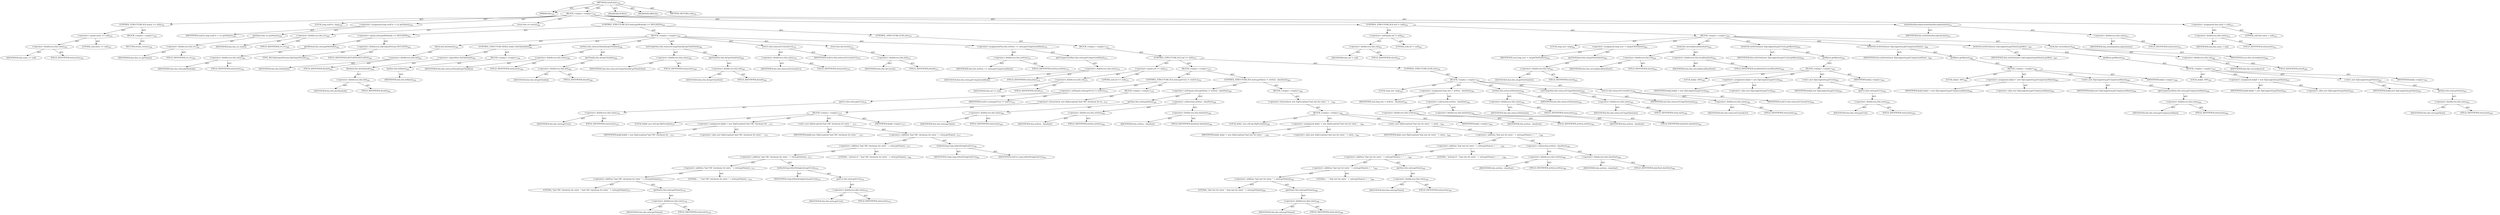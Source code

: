 digraph "closeEntry" {  
"111669149702" [label = <(METHOD,closeEntry)<SUB>354</SUB>> ]
"115964116994" [label = <(PARAM,this)<SUB>354</SUB>> ]
"25769803788" [label = <(BLOCK,&lt;empty&gt;,&lt;empty&gt;)<SUB>354</SUB>> ]
"47244640262" [label = <(CONTROL_STRUCTURE,IF,if (entry == null))<SUB>355</SUB>> ]
"30064771235" [label = <(&lt;operator&gt;.equals,entry == null)<SUB>355</SUB>> ]
"30064771236" [label = <(&lt;operator&gt;.fieldAccess,this.entry)<SUB>355</SUB>> ]
"68719476891" [label = <(IDENTIFIER,this,entry == null)> ]
"55834574920" [label = <(FIELD_IDENTIFIER,entry,entry)<SUB>355</SUB>> ]
"90194313245" [label = <(LITERAL,null,entry == null)<SUB>355</SUB>> ]
"25769803789" [label = <(BLOCK,&lt;empty&gt;,&lt;empty&gt;)<SUB>355</SUB>> ]
"146028888066" [label = <(RETURN,return;,return;)<SUB>356</SUB>> ]
"94489280513" [label = <(LOCAL,long realCrc: long)<SUB>359</SUB>> ]
"30064771237" [label = <(&lt;operator&gt;.assignment,long realCrc = crc.getValue())<SUB>359</SUB>> ]
"68719476892" [label = <(IDENTIFIER,realCrc,long realCrc = crc.getValue())<SUB>359</SUB>> ]
"30064771238" [label = <(getValue,this.crc.getValue())<SUB>359</SUB>> ]
"30064771239" [label = <(&lt;operator&gt;.fieldAccess,this.crc)<SUB>359</SUB>> ]
"68719476893" [label = <(IDENTIFIER,this,this.crc.getValue())> ]
"55834574921" [label = <(FIELD_IDENTIFIER,crc,crc)<SUB>359</SUB>> ]
"30064771240" [label = <(reset,this.crc.reset())<SUB>360</SUB>> ]
"30064771241" [label = <(&lt;operator&gt;.fieldAccess,this.crc)<SUB>360</SUB>> ]
"68719476894" [label = <(IDENTIFIER,this,this.crc.reset())> ]
"55834574922" [label = <(FIELD_IDENTIFIER,crc,crc)<SUB>360</SUB>> ]
"47244640263" [label = <(CONTROL_STRUCTURE,IF,if (entry.getMethod() == DEFLATED))<SUB>362</SUB>> ]
"30064771242" [label = <(&lt;operator&gt;.equals,entry.getMethod() == DEFLATED)<SUB>362</SUB>> ]
"30064771243" [label = <(getMethod,this.entry.getMethod())<SUB>362</SUB>> ]
"30064771244" [label = <(&lt;operator&gt;.fieldAccess,this.entry)<SUB>362</SUB>> ]
"68719476895" [label = <(IDENTIFIER,this,this.entry.getMethod())> ]
"55834574923" [label = <(FIELD_IDENTIFIER,entry,entry)<SUB>362</SUB>> ]
"30064771245" [label = <(&lt;operator&gt;.fieldAccess,ZipOutputStream.DEFLATED)<SUB>362</SUB>> ]
"180388626435" [label = <(TYPE_REF,ZipOutputStream,ZipOutputStream)<SUB>362</SUB>> ]
"55834574924" [label = <(FIELD_IDENTIFIER,DEFLATED,DEFLATED)<SUB>362</SUB>> ]
"25769803790" [label = <(BLOCK,&lt;empty&gt;,&lt;empty&gt;)<SUB>362</SUB>> ]
"30064771246" [label = <(finish,this.def.finish())<SUB>363</SUB>> ]
"30064771247" [label = <(&lt;operator&gt;.fieldAccess,this.def)<SUB>363</SUB>> ]
"68719476896" [label = <(IDENTIFIER,this,this.def.finish())> ]
"55834574925" [label = <(FIELD_IDENTIFIER,def,def)<SUB>363</SUB>> ]
"47244640264" [label = <(CONTROL_STRUCTURE,WHILE,while (!def.finished()))<SUB>364</SUB>> ]
"30064771248" [label = <(&lt;operator&gt;.logicalNot,!def.finished())<SUB>364</SUB>> ]
"30064771249" [label = <(finished,this.def.finished())<SUB>364</SUB>> ]
"30064771250" [label = <(&lt;operator&gt;.fieldAccess,this.def)<SUB>364</SUB>> ]
"68719476897" [label = <(IDENTIFIER,this,this.def.finished())> ]
"55834574926" [label = <(FIELD_IDENTIFIER,def,def)<SUB>364</SUB>> ]
"25769803791" [label = <(BLOCK,&lt;empty&gt;,&lt;empty&gt;)<SUB>364</SUB>> ]
"30064771251" [label = <(deflate,this.deflate())<SUB>365</SUB>> ]
"68719476740" [label = <(IDENTIFIER,this,this.deflate())<SUB>365</SUB>> ]
"30064771252" [label = <(setSize,this.entry.setSize(def.getTotalIn()))<SUB>368</SUB>> ]
"30064771253" [label = <(&lt;operator&gt;.fieldAccess,this.entry)<SUB>368</SUB>> ]
"68719476898" [label = <(IDENTIFIER,this,this.entry.setSize(def.getTotalIn()))> ]
"55834574927" [label = <(FIELD_IDENTIFIER,entry,entry)<SUB>368</SUB>> ]
"30064771254" [label = <(getTotalIn,this.def.getTotalIn())<SUB>368</SUB>> ]
"30064771255" [label = <(&lt;operator&gt;.fieldAccess,this.def)<SUB>368</SUB>> ]
"68719476899" [label = <(IDENTIFIER,this,this.def.getTotalIn())> ]
"55834574928" [label = <(FIELD_IDENTIFIER,def,def)<SUB>368</SUB>> ]
"30064771256" [label = <(setComprSize,this.entry.setComprSize(def.getTotalOut()))<SUB>369</SUB>> ]
"30064771257" [label = <(&lt;operator&gt;.fieldAccess,this.entry)<SUB>369</SUB>> ]
"68719476900" [label = <(IDENTIFIER,this,this.entry.setComprSize(def.getTotalOut()))> ]
"55834574929" [label = <(FIELD_IDENTIFIER,entry,entry)<SUB>369</SUB>> ]
"30064771258" [label = <(getTotalOut,this.def.getTotalOut())<SUB>369</SUB>> ]
"30064771259" [label = <(&lt;operator&gt;.fieldAccess,this.def)<SUB>369</SUB>> ]
"68719476901" [label = <(IDENTIFIER,this,this.def.getTotalOut())> ]
"55834574930" [label = <(FIELD_IDENTIFIER,def,def)<SUB>369</SUB>> ]
"30064771260" [label = <(setCrc,this.entry.setCrc(realCrc))<SUB>370</SUB>> ]
"30064771261" [label = <(&lt;operator&gt;.fieldAccess,this.entry)<SUB>370</SUB>> ]
"68719476902" [label = <(IDENTIFIER,this,this.entry.setCrc(realCrc))> ]
"55834574931" [label = <(FIELD_IDENTIFIER,entry,entry)<SUB>370</SUB>> ]
"68719476903" [label = <(IDENTIFIER,realCrc,this.entry.setCrc(realCrc))<SUB>370</SUB>> ]
"30064771262" [label = <(reset,this.def.reset())<SUB>372</SUB>> ]
"30064771263" [label = <(&lt;operator&gt;.fieldAccess,this.def)<SUB>372</SUB>> ]
"68719476904" [label = <(IDENTIFIER,this,this.def.reset())> ]
"55834574932" [label = <(FIELD_IDENTIFIER,def,def)<SUB>372</SUB>> ]
"30064771264" [label = <(&lt;operator&gt;.assignmentPlus,this.written += entry.getCompressedSize())<SUB>374</SUB>> ]
"30064771265" [label = <(&lt;operator&gt;.fieldAccess,this.written)<SUB>374</SUB>> ]
"68719476905" [label = <(IDENTIFIER,this,this.written += entry.getCompressedSize())> ]
"55834574933" [label = <(FIELD_IDENTIFIER,written,written)<SUB>374</SUB>> ]
"30064771266" [label = <(getCompressedSize,this.entry.getCompressedSize())<SUB>374</SUB>> ]
"30064771267" [label = <(&lt;operator&gt;.fieldAccess,this.entry)<SUB>374</SUB>> ]
"68719476906" [label = <(IDENTIFIER,this,this.entry.getCompressedSize())> ]
"55834574934" [label = <(FIELD_IDENTIFIER,entry,entry)<SUB>374</SUB>> ]
"47244640265" [label = <(CONTROL_STRUCTURE,ELSE,else)<SUB>375</SUB>> ]
"25769803792" [label = <(BLOCK,&lt;empty&gt;,&lt;empty&gt;)<SUB>375</SUB>> ]
"47244640266" [label = <(CONTROL_STRUCTURE,IF,if (raf == null))<SUB>375</SUB>> ]
"30064771268" [label = <(&lt;operator&gt;.equals,raf == null)<SUB>375</SUB>> ]
"30064771269" [label = <(&lt;operator&gt;.fieldAccess,this.raf)<SUB>375</SUB>> ]
"68719476907" [label = <(IDENTIFIER,this,raf == null)> ]
"55834574935" [label = <(FIELD_IDENTIFIER,raf,raf)<SUB>375</SUB>> ]
"90194313246" [label = <(LITERAL,null,raf == null)<SUB>375</SUB>> ]
"25769803793" [label = <(BLOCK,&lt;empty&gt;,&lt;empty&gt;)<SUB>375</SUB>> ]
"47244640267" [label = <(CONTROL_STRUCTURE,IF,if (entry.getCrc() != realCrc))<SUB>376</SUB>> ]
"30064771270" [label = <(&lt;operator&gt;.notEquals,entry.getCrc() != realCrc)<SUB>376</SUB>> ]
"30064771271" [label = <(getCrc,this.entry.getCrc())<SUB>376</SUB>> ]
"30064771272" [label = <(&lt;operator&gt;.fieldAccess,this.entry)<SUB>376</SUB>> ]
"68719476908" [label = <(IDENTIFIER,this,this.entry.getCrc())> ]
"55834574936" [label = <(FIELD_IDENTIFIER,entry,entry)<SUB>376</SUB>> ]
"68719476909" [label = <(IDENTIFIER,realCrc,entry.getCrc() != realCrc)<SUB>376</SUB>> ]
"25769803794" [label = <(BLOCK,&lt;empty&gt;,&lt;empty&gt;)<SUB>376</SUB>> ]
"30064771273" [label = <(&lt;operator&gt;.throw,throw new ZipException(&quot;bad CRC checksum for en...)<SUB>377</SUB>> ]
"25769803795" [label = <(BLOCK,&lt;empty&gt;,&lt;empty&gt;)<SUB>377</SUB>> ]
"94489280514" [label = <(LOCAL,$obj0: java.util.zip.ZipException)<SUB>377</SUB>> ]
"30064771274" [label = <(&lt;operator&gt;.assignment,$obj0 = new ZipException(&quot;bad CRC checksum for ...)<SUB>377</SUB>> ]
"68719476910" [label = <(IDENTIFIER,$obj0,$obj0 = new ZipException(&quot;bad CRC checksum for ...)<SUB>377</SUB>> ]
"30064771275" [label = <(&lt;operator&gt;.alloc,new ZipException(&quot;bad CRC checksum for entry &quot; ...)<SUB>377</SUB>> ]
"30064771276" [label = <(&lt;init&gt;,new ZipException(&quot;bad CRC checksum for entry &quot; ...)<SUB>377</SUB>> ]
"68719476911" [label = <(IDENTIFIER,$obj0,new ZipException(&quot;bad CRC checksum for entry &quot; ...)<SUB>377</SUB>> ]
"30064771277" [label = <(&lt;operator&gt;.addition,&quot;bad CRC checksum for entry &quot; + entry.getName()...)<SUB>377</SUB>> ]
"30064771278" [label = <(&lt;operator&gt;.addition,&quot;bad CRC checksum for entry &quot; + entry.getName()...)<SUB>377</SUB>> ]
"30064771279" [label = <(&lt;operator&gt;.addition,&quot;bad CRC checksum for entry &quot; + entry.getName()...)<SUB>377</SUB>> ]
"30064771280" [label = <(&lt;operator&gt;.addition,&quot;bad CRC checksum for entry &quot; + entry.getName()...)<SUB>377</SUB>> ]
"30064771281" [label = <(&lt;operator&gt;.addition,&quot;bad CRC checksum for entry &quot; + entry.getName())<SUB>377</SUB>> ]
"90194313247" [label = <(LITERAL,&quot;bad CRC checksum for entry &quot;,&quot;bad CRC checksum for entry &quot; + entry.getName())<SUB>377</SUB>> ]
"30064771282" [label = <(getName,this.entry.getName())<SUB>378</SUB>> ]
"30064771283" [label = <(&lt;operator&gt;.fieldAccess,this.entry)<SUB>378</SUB>> ]
"68719476912" [label = <(IDENTIFIER,this,this.entry.getName())> ]
"55834574937" [label = <(FIELD_IDENTIFIER,entry,entry)<SUB>378</SUB>> ]
"90194313248" [label = <(LITERAL,&quot;: &quot;,&quot;bad CRC checksum for entry &quot; + entry.getName()...)<SUB>378</SUB>> ]
"30064771284" [label = <(toHexString,toHexString(entry.getCrc()))<SUB>379</SUB>> ]
"68719476913" [label = <(IDENTIFIER,Long,toHexString(entry.getCrc()))<SUB>379</SUB>> ]
"30064771285" [label = <(getCrc,this.entry.getCrc())<SUB>379</SUB>> ]
"30064771286" [label = <(&lt;operator&gt;.fieldAccess,this.entry)<SUB>379</SUB>> ]
"68719476914" [label = <(IDENTIFIER,this,this.entry.getCrc())> ]
"55834574938" [label = <(FIELD_IDENTIFIER,entry,entry)<SUB>379</SUB>> ]
"90194313249" [label = <(LITERAL,&quot; instead of &quot;,&quot;bad CRC checksum for entry &quot; + entry.getName()...)<SUB>380</SUB>> ]
"30064771287" [label = <(toHexString,Long.toHexString(realCrc))<SUB>381</SUB>> ]
"68719476915" [label = <(IDENTIFIER,Long,Long.toHexString(realCrc))<SUB>381</SUB>> ]
"68719476916" [label = <(IDENTIFIER,realCrc,Long.toHexString(realCrc))<SUB>381</SUB>> ]
"68719476917" [label = <(IDENTIFIER,$obj0,&lt;empty&gt;)<SUB>377</SUB>> ]
"47244640268" [label = <(CONTROL_STRUCTURE,IF,if (entry.getSize() != written - dataStart))<SUB>384</SUB>> ]
"30064771288" [label = <(&lt;operator&gt;.notEquals,entry.getSize() != written - dataStart)<SUB>384</SUB>> ]
"30064771289" [label = <(getSize,this.entry.getSize())<SUB>384</SUB>> ]
"30064771290" [label = <(&lt;operator&gt;.fieldAccess,this.entry)<SUB>384</SUB>> ]
"68719476918" [label = <(IDENTIFIER,this,this.entry.getSize())> ]
"55834574939" [label = <(FIELD_IDENTIFIER,entry,entry)<SUB>384</SUB>> ]
"30064771291" [label = <(&lt;operator&gt;.subtraction,written - dataStart)<SUB>384</SUB>> ]
"30064771292" [label = <(&lt;operator&gt;.fieldAccess,this.written)<SUB>384</SUB>> ]
"68719476919" [label = <(IDENTIFIER,this,written - dataStart)> ]
"55834574940" [label = <(FIELD_IDENTIFIER,written,written)<SUB>384</SUB>> ]
"30064771293" [label = <(&lt;operator&gt;.fieldAccess,this.dataStart)<SUB>384</SUB>> ]
"68719476920" [label = <(IDENTIFIER,this,written - dataStart)> ]
"55834574941" [label = <(FIELD_IDENTIFIER,dataStart,dataStart)<SUB>384</SUB>> ]
"25769803796" [label = <(BLOCK,&lt;empty&gt;,&lt;empty&gt;)<SUB>384</SUB>> ]
"30064771294" [label = <(&lt;operator&gt;.throw,throw new ZipException(&quot;bad size for entry &quot; + ...)<SUB>385</SUB>> ]
"25769803797" [label = <(BLOCK,&lt;empty&gt;,&lt;empty&gt;)<SUB>385</SUB>> ]
"94489280515" [label = <(LOCAL,$obj1: java.util.zip.ZipException)<SUB>385</SUB>> ]
"30064771295" [label = <(&lt;operator&gt;.assignment,$obj1 = new ZipException(&quot;bad size for entry &quot; ...)<SUB>385</SUB>> ]
"68719476921" [label = <(IDENTIFIER,$obj1,$obj1 = new ZipException(&quot;bad size for entry &quot; ...)<SUB>385</SUB>> ]
"30064771296" [label = <(&lt;operator&gt;.alloc,new ZipException(&quot;bad size for entry &quot; + entry....)<SUB>385</SUB>> ]
"30064771297" [label = <(&lt;init&gt;,new ZipException(&quot;bad size for entry &quot; + entry....)<SUB>385</SUB>> ]
"68719476922" [label = <(IDENTIFIER,$obj1,new ZipException(&quot;bad size for entry &quot; + entry....)<SUB>385</SUB>> ]
"30064771298" [label = <(&lt;operator&gt;.addition,&quot;bad size for entry &quot; + entry.getName() + &quot;: &quot; ...)<SUB>385</SUB>> ]
"30064771299" [label = <(&lt;operator&gt;.addition,&quot;bad size for entry &quot; + entry.getName() + &quot;: &quot; ...)<SUB>385</SUB>> ]
"30064771300" [label = <(&lt;operator&gt;.addition,&quot;bad size for entry &quot; + entry.getName() + &quot;: &quot; ...)<SUB>385</SUB>> ]
"30064771301" [label = <(&lt;operator&gt;.addition,&quot;bad size for entry &quot; + entry.getName() + &quot;: &quot;)<SUB>385</SUB>> ]
"30064771302" [label = <(&lt;operator&gt;.addition,&quot;bad size for entry &quot; + entry.getName())<SUB>385</SUB>> ]
"90194313250" [label = <(LITERAL,&quot;bad size for entry &quot;,&quot;bad size for entry &quot; + entry.getName())<SUB>385</SUB>> ]
"30064771303" [label = <(getName,this.entry.getName())<SUB>386</SUB>> ]
"30064771304" [label = <(&lt;operator&gt;.fieldAccess,this.entry)<SUB>386</SUB>> ]
"68719476923" [label = <(IDENTIFIER,this,this.entry.getName())> ]
"55834574942" [label = <(FIELD_IDENTIFIER,entry,entry)<SUB>386</SUB>> ]
"90194313251" [label = <(LITERAL,&quot;: &quot;,&quot;bad size for entry &quot; + entry.getName() + &quot;: &quot;)<SUB>386</SUB>> ]
"30064771305" [label = <(getSize,this.entry.getSize())<SUB>387</SUB>> ]
"30064771306" [label = <(&lt;operator&gt;.fieldAccess,this.entry)<SUB>387</SUB>> ]
"68719476924" [label = <(IDENTIFIER,this,this.entry.getSize())> ]
"55834574943" [label = <(FIELD_IDENTIFIER,entry,entry)<SUB>387</SUB>> ]
"90194313252" [label = <(LITERAL,&quot; instead of &quot;,&quot;bad size for entry &quot; + entry.getName() + &quot;: &quot; ...)<SUB>388</SUB>> ]
"30064771307" [label = <(&lt;operator&gt;.subtraction,written - dataStart)<SUB>389</SUB>> ]
"30064771308" [label = <(&lt;operator&gt;.fieldAccess,this.written)<SUB>389</SUB>> ]
"68719476925" [label = <(IDENTIFIER,this,written - dataStart)> ]
"55834574944" [label = <(FIELD_IDENTIFIER,written,written)<SUB>389</SUB>> ]
"30064771309" [label = <(&lt;operator&gt;.fieldAccess,this.dataStart)<SUB>389</SUB>> ]
"68719476926" [label = <(IDENTIFIER,this,written - dataStart)> ]
"55834574945" [label = <(FIELD_IDENTIFIER,dataStart,dataStart)<SUB>389</SUB>> ]
"68719476927" [label = <(IDENTIFIER,$obj1,&lt;empty&gt;)<SUB>385</SUB>> ]
"47244640269" [label = <(CONTROL_STRUCTURE,ELSE,else)<SUB>391</SUB>> ]
"25769803798" [label = <(BLOCK,&lt;empty&gt;,&lt;empty&gt;)<SUB>391</SUB>> ]
"94489280516" [label = <(LOCAL,long size: long)<SUB>392</SUB>> ]
"30064771310" [label = <(&lt;operator&gt;.assignment,long size = written - dataStart)<SUB>392</SUB>> ]
"68719476928" [label = <(IDENTIFIER,size,long size = written - dataStart)<SUB>392</SUB>> ]
"30064771311" [label = <(&lt;operator&gt;.subtraction,written - dataStart)<SUB>392</SUB>> ]
"30064771312" [label = <(&lt;operator&gt;.fieldAccess,this.written)<SUB>392</SUB>> ]
"68719476929" [label = <(IDENTIFIER,this,written - dataStart)> ]
"55834574946" [label = <(FIELD_IDENTIFIER,written,written)<SUB>392</SUB>> ]
"30064771313" [label = <(&lt;operator&gt;.fieldAccess,this.dataStart)<SUB>392</SUB>> ]
"68719476930" [label = <(IDENTIFIER,this,written - dataStart)> ]
"55834574947" [label = <(FIELD_IDENTIFIER,dataStart,dataStart)<SUB>392</SUB>> ]
"30064771314" [label = <(setSize,this.entry.setSize(size))<SUB>394</SUB>> ]
"30064771315" [label = <(&lt;operator&gt;.fieldAccess,this.entry)<SUB>394</SUB>> ]
"68719476931" [label = <(IDENTIFIER,this,this.entry.setSize(size))> ]
"55834574948" [label = <(FIELD_IDENTIFIER,entry,entry)<SUB>394</SUB>> ]
"68719476932" [label = <(IDENTIFIER,size,this.entry.setSize(size))<SUB>394</SUB>> ]
"30064771316" [label = <(setComprSize,this.entry.setComprSize(size))<SUB>395</SUB>> ]
"30064771317" [label = <(&lt;operator&gt;.fieldAccess,this.entry)<SUB>395</SUB>> ]
"68719476933" [label = <(IDENTIFIER,this,this.entry.setComprSize(size))> ]
"55834574949" [label = <(FIELD_IDENTIFIER,entry,entry)<SUB>395</SUB>> ]
"68719476934" [label = <(IDENTIFIER,size,this.entry.setComprSize(size))<SUB>395</SUB>> ]
"30064771318" [label = <(setCrc,this.entry.setCrc(realCrc))<SUB>396</SUB>> ]
"30064771319" [label = <(&lt;operator&gt;.fieldAccess,this.entry)<SUB>396</SUB>> ]
"68719476935" [label = <(IDENTIFIER,this,this.entry.setCrc(realCrc))> ]
"55834574950" [label = <(FIELD_IDENTIFIER,entry,entry)<SUB>396</SUB>> ]
"68719476936" [label = <(IDENTIFIER,realCrc,this.entry.setCrc(realCrc))<SUB>396</SUB>> ]
"47244640270" [label = <(CONTROL_STRUCTURE,IF,if (raf != null))<SUB>401</SUB>> ]
"30064771320" [label = <(&lt;operator&gt;.notEquals,raf != null)<SUB>401</SUB>> ]
"30064771321" [label = <(&lt;operator&gt;.fieldAccess,this.raf)<SUB>401</SUB>> ]
"68719476937" [label = <(IDENTIFIER,this,raf != null)> ]
"55834574951" [label = <(FIELD_IDENTIFIER,raf,raf)<SUB>401</SUB>> ]
"90194313253" [label = <(LITERAL,null,raf != null)<SUB>401</SUB>> ]
"25769803799" [label = <(BLOCK,&lt;empty&gt;,&lt;empty&gt;)<SUB>401</SUB>> ]
"94489280517" [label = <(LOCAL,long save: long)<SUB>402</SUB>> ]
"30064771322" [label = <(&lt;operator&gt;.assignment,long save = raf.getFilePointer())<SUB>402</SUB>> ]
"68719476938" [label = <(IDENTIFIER,save,long save = raf.getFilePointer())<SUB>402</SUB>> ]
"30064771323" [label = <(getFilePointer,this.raf.getFilePointer())<SUB>402</SUB>> ]
"30064771324" [label = <(&lt;operator&gt;.fieldAccess,this.raf)<SUB>402</SUB>> ]
"68719476939" [label = <(IDENTIFIER,this,this.raf.getFilePointer())> ]
"55834574952" [label = <(FIELD_IDENTIFIER,raf,raf)<SUB>402</SUB>> ]
"30064771325" [label = <(seek,this.raf.seek(localDataStart))<SUB>404</SUB>> ]
"30064771326" [label = <(&lt;operator&gt;.fieldAccess,this.raf)<SUB>404</SUB>> ]
"68719476940" [label = <(IDENTIFIER,this,this.raf.seek(localDataStart))> ]
"55834574953" [label = <(FIELD_IDENTIFIER,raf,raf)<SUB>404</SUB>> ]
"30064771327" [label = <(&lt;operator&gt;.fieldAccess,this.localDataStart)<SUB>404</SUB>> ]
"68719476941" [label = <(IDENTIFIER,this,this.raf.seek(localDataStart))> ]
"55834574954" [label = <(FIELD_IDENTIFIER,localDataStart,localDataStart)<SUB>404</SUB>> ]
"30064771328" [label = <(writeOut,writeOut((new ZipLong(entry.getCrc())).getBytes()))<SUB>405</SUB>> ]
"68719476741" [label = <(IDENTIFIER,this,writeOut((new ZipLong(entry.getCrc())).getBytes()))<SUB>405</SUB>> ]
"30064771329" [label = <(getBytes,getBytes())<SUB>405</SUB>> ]
"25769803800" [label = <(BLOCK,&lt;empty&gt;,&lt;empty&gt;)<SUB>405</SUB>> ]
"94489280518" [label = <(LOCAL,$obj2: ANY)<SUB>405</SUB>> ]
"30064771330" [label = <(&lt;operator&gt;.assignment,$obj2 = new ZipLong(entry.getCrc()))<SUB>405</SUB>> ]
"68719476942" [label = <(IDENTIFIER,$obj2,$obj2 = new ZipLong(entry.getCrc()))<SUB>405</SUB>> ]
"30064771331" [label = <(&lt;operator&gt;.alloc,new ZipLong(entry.getCrc()))<SUB>405</SUB>> ]
"30064771332" [label = <(&lt;init&gt;,new ZipLong(entry.getCrc()))<SUB>405</SUB>> ]
"68719476943" [label = <(IDENTIFIER,$obj2,new ZipLong(entry.getCrc()))<SUB>405</SUB>> ]
"30064771333" [label = <(getCrc,this.entry.getCrc())<SUB>405</SUB>> ]
"30064771334" [label = <(&lt;operator&gt;.fieldAccess,this.entry)<SUB>405</SUB>> ]
"68719476944" [label = <(IDENTIFIER,this,this.entry.getCrc())> ]
"55834574955" [label = <(FIELD_IDENTIFIER,entry,entry)<SUB>405</SUB>> ]
"68719476945" [label = <(IDENTIFIER,$obj2,&lt;empty&gt;)<SUB>405</SUB>> ]
"30064771335" [label = <(writeOut,writeOut((new ZipLong(entry.getCompressedSize()...)<SUB>406</SUB>> ]
"68719476742" [label = <(IDENTIFIER,this,writeOut((new ZipLong(entry.getCompressedSize()...)<SUB>406</SUB>> ]
"30064771336" [label = <(getBytes,getBytes())<SUB>406</SUB>> ]
"25769803801" [label = <(BLOCK,&lt;empty&gt;,&lt;empty&gt;)<SUB>406</SUB>> ]
"94489280519" [label = <(LOCAL,$obj3: ANY)<SUB>406</SUB>> ]
"30064771337" [label = <(&lt;operator&gt;.assignment,$obj3 = new ZipLong(entry.getCompressedSize()))<SUB>406</SUB>> ]
"68719476946" [label = <(IDENTIFIER,$obj3,$obj3 = new ZipLong(entry.getCompressedSize()))<SUB>406</SUB>> ]
"30064771338" [label = <(&lt;operator&gt;.alloc,new ZipLong(entry.getCompressedSize()))<SUB>406</SUB>> ]
"30064771339" [label = <(&lt;init&gt;,new ZipLong(entry.getCompressedSize()))<SUB>406</SUB>> ]
"68719476947" [label = <(IDENTIFIER,$obj3,new ZipLong(entry.getCompressedSize()))<SUB>406</SUB>> ]
"30064771340" [label = <(getCompressedSize,this.entry.getCompressedSize())<SUB>406</SUB>> ]
"30064771341" [label = <(&lt;operator&gt;.fieldAccess,this.entry)<SUB>406</SUB>> ]
"68719476948" [label = <(IDENTIFIER,this,this.entry.getCompressedSize())> ]
"55834574956" [label = <(FIELD_IDENTIFIER,entry,entry)<SUB>406</SUB>> ]
"68719476949" [label = <(IDENTIFIER,$obj3,&lt;empty&gt;)<SUB>406</SUB>> ]
"30064771342" [label = <(writeOut,writeOut((new ZipLong(entry.getSize())).getByte...)<SUB>407</SUB>> ]
"68719476743" [label = <(IDENTIFIER,this,writeOut((new ZipLong(entry.getSize())).getByte...)<SUB>407</SUB>> ]
"30064771343" [label = <(getBytes,getBytes())<SUB>407</SUB>> ]
"25769803802" [label = <(BLOCK,&lt;empty&gt;,&lt;empty&gt;)<SUB>407</SUB>> ]
"94489280520" [label = <(LOCAL,$obj4: ANY)<SUB>407</SUB>> ]
"30064771344" [label = <(&lt;operator&gt;.assignment,$obj4 = new ZipLong(entry.getSize()))<SUB>407</SUB>> ]
"68719476950" [label = <(IDENTIFIER,$obj4,$obj4 = new ZipLong(entry.getSize()))<SUB>407</SUB>> ]
"30064771345" [label = <(&lt;operator&gt;.alloc,new ZipLong(entry.getSize()))<SUB>407</SUB>> ]
"30064771346" [label = <(&lt;init&gt;,new ZipLong(entry.getSize()))<SUB>407</SUB>> ]
"68719476951" [label = <(IDENTIFIER,$obj4,new ZipLong(entry.getSize()))<SUB>407</SUB>> ]
"30064771347" [label = <(getSize,this.entry.getSize())<SUB>407</SUB>> ]
"30064771348" [label = <(&lt;operator&gt;.fieldAccess,this.entry)<SUB>407</SUB>> ]
"68719476952" [label = <(IDENTIFIER,this,this.entry.getSize())> ]
"55834574957" [label = <(FIELD_IDENTIFIER,entry,entry)<SUB>407</SUB>> ]
"68719476953" [label = <(IDENTIFIER,$obj4,&lt;empty&gt;)<SUB>407</SUB>> ]
"30064771349" [label = <(seek,this.raf.seek(save))<SUB>408</SUB>> ]
"30064771350" [label = <(&lt;operator&gt;.fieldAccess,this.raf)<SUB>408</SUB>> ]
"68719476954" [label = <(IDENTIFIER,this,this.raf.seek(save))> ]
"55834574958" [label = <(FIELD_IDENTIFIER,raf,raf)<SUB>408</SUB>> ]
"68719476955" [label = <(IDENTIFIER,save,this.raf.seek(save))<SUB>408</SUB>> ]
"30064771351" [label = <(writeDataDescriptor,writeDataDescriptor(entry))<SUB>411</SUB>> ]
"68719476744" [label = <(IDENTIFIER,this,writeDataDescriptor(entry))<SUB>411</SUB>> ]
"30064771352" [label = <(&lt;operator&gt;.fieldAccess,this.entry)<SUB>411</SUB>> ]
"68719476956" [label = <(IDENTIFIER,this,writeDataDescriptor(entry))> ]
"55834574959" [label = <(FIELD_IDENTIFIER,entry,entry)<SUB>411</SUB>> ]
"30064771353" [label = <(&lt;operator&gt;.assignment,this.entry = null)<SUB>412</SUB>> ]
"30064771354" [label = <(&lt;operator&gt;.fieldAccess,this.entry)<SUB>412</SUB>> ]
"68719476957" [label = <(IDENTIFIER,this,this.entry = null)> ]
"55834574960" [label = <(FIELD_IDENTIFIER,entry,entry)<SUB>412</SUB>> ]
"90194313254" [label = <(LITERAL,null,this.entry = null)<SUB>412</SUB>> ]
"133143986213" [label = <(MODIFIER,PUBLIC)> ]
"133143986214" [label = <(MODIFIER,VIRTUAL)> ]
"128849018886" [label = <(METHOD_RETURN,void)<SUB>354</SUB>> ]
  "111669149702" -> "115964116994"  [ label = "AST: "] 
  "111669149702" -> "25769803788"  [ label = "AST: "] 
  "111669149702" -> "133143986213"  [ label = "AST: "] 
  "111669149702" -> "133143986214"  [ label = "AST: "] 
  "111669149702" -> "128849018886"  [ label = "AST: "] 
  "25769803788" -> "47244640262"  [ label = "AST: "] 
  "25769803788" -> "94489280513"  [ label = "AST: "] 
  "25769803788" -> "30064771237"  [ label = "AST: "] 
  "25769803788" -> "30064771240"  [ label = "AST: "] 
  "25769803788" -> "47244640263"  [ label = "AST: "] 
  "25769803788" -> "47244640270"  [ label = "AST: "] 
  "25769803788" -> "30064771351"  [ label = "AST: "] 
  "25769803788" -> "30064771353"  [ label = "AST: "] 
  "47244640262" -> "30064771235"  [ label = "AST: "] 
  "47244640262" -> "25769803789"  [ label = "AST: "] 
  "30064771235" -> "30064771236"  [ label = "AST: "] 
  "30064771235" -> "90194313245"  [ label = "AST: "] 
  "30064771236" -> "68719476891"  [ label = "AST: "] 
  "30064771236" -> "55834574920"  [ label = "AST: "] 
  "25769803789" -> "146028888066"  [ label = "AST: "] 
  "30064771237" -> "68719476892"  [ label = "AST: "] 
  "30064771237" -> "30064771238"  [ label = "AST: "] 
  "30064771238" -> "30064771239"  [ label = "AST: "] 
  "30064771239" -> "68719476893"  [ label = "AST: "] 
  "30064771239" -> "55834574921"  [ label = "AST: "] 
  "30064771240" -> "30064771241"  [ label = "AST: "] 
  "30064771241" -> "68719476894"  [ label = "AST: "] 
  "30064771241" -> "55834574922"  [ label = "AST: "] 
  "47244640263" -> "30064771242"  [ label = "AST: "] 
  "47244640263" -> "25769803790"  [ label = "AST: "] 
  "47244640263" -> "47244640265"  [ label = "AST: "] 
  "30064771242" -> "30064771243"  [ label = "AST: "] 
  "30064771242" -> "30064771245"  [ label = "AST: "] 
  "30064771243" -> "30064771244"  [ label = "AST: "] 
  "30064771244" -> "68719476895"  [ label = "AST: "] 
  "30064771244" -> "55834574923"  [ label = "AST: "] 
  "30064771245" -> "180388626435"  [ label = "AST: "] 
  "30064771245" -> "55834574924"  [ label = "AST: "] 
  "25769803790" -> "30064771246"  [ label = "AST: "] 
  "25769803790" -> "47244640264"  [ label = "AST: "] 
  "25769803790" -> "30064771252"  [ label = "AST: "] 
  "25769803790" -> "30064771256"  [ label = "AST: "] 
  "25769803790" -> "30064771260"  [ label = "AST: "] 
  "25769803790" -> "30064771262"  [ label = "AST: "] 
  "25769803790" -> "30064771264"  [ label = "AST: "] 
  "30064771246" -> "30064771247"  [ label = "AST: "] 
  "30064771247" -> "68719476896"  [ label = "AST: "] 
  "30064771247" -> "55834574925"  [ label = "AST: "] 
  "47244640264" -> "30064771248"  [ label = "AST: "] 
  "47244640264" -> "25769803791"  [ label = "AST: "] 
  "30064771248" -> "30064771249"  [ label = "AST: "] 
  "30064771249" -> "30064771250"  [ label = "AST: "] 
  "30064771250" -> "68719476897"  [ label = "AST: "] 
  "30064771250" -> "55834574926"  [ label = "AST: "] 
  "25769803791" -> "30064771251"  [ label = "AST: "] 
  "30064771251" -> "68719476740"  [ label = "AST: "] 
  "30064771252" -> "30064771253"  [ label = "AST: "] 
  "30064771252" -> "30064771254"  [ label = "AST: "] 
  "30064771253" -> "68719476898"  [ label = "AST: "] 
  "30064771253" -> "55834574927"  [ label = "AST: "] 
  "30064771254" -> "30064771255"  [ label = "AST: "] 
  "30064771255" -> "68719476899"  [ label = "AST: "] 
  "30064771255" -> "55834574928"  [ label = "AST: "] 
  "30064771256" -> "30064771257"  [ label = "AST: "] 
  "30064771256" -> "30064771258"  [ label = "AST: "] 
  "30064771257" -> "68719476900"  [ label = "AST: "] 
  "30064771257" -> "55834574929"  [ label = "AST: "] 
  "30064771258" -> "30064771259"  [ label = "AST: "] 
  "30064771259" -> "68719476901"  [ label = "AST: "] 
  "30064771259" -> "55834574930"  [ label = "AST: "] 
  "30064771260" -> "30064771261"  [ label = "AST: "] 
  "30064771260" -> "68719476903"  [ label = "AST: "] 
  "30064771261" -> "68719476902"  [ label = "AST: "] 
  "30064771261" -> "55834574931"  [ label = "AST: "] 
  "30064771262" -> "30064771263"  [ label = "AST: "] 
  "30064771263" -> "68719476904"  [ label = "AST: "] 
  "30064771263" -> "55834574932"  [ label = "AST: "] 
  "30064771264" -> "30064771265"  [ label = "AST: "] 
  "30064771264" -> "30064771266"  [ label = "AST: "] 
  "30064771265" -> "68719476905"  [ label = "AST: "] 
  "30064771265" -> "55834574933"  [ label = "AST: "] 
  "30064771266" -> "30064771267"  [ label = "AST: "] 
  "30064771267" -> "68719476906"  [ label = "AST: "] 
  "30064771267" -> "55834574934"  [ label = "AST: "] 
  "47244640265" -> "25769803792"  [ label = "AST: "] 
  "25769803792" -> "47244640266"  [ label = "AST: "] 
  "47244640266" -> "30064771268"  [ label = "AST: "] 
  "47244640266" -> "25769803793"  [ label = "AST: "] 
  "47244640266" -> "47244640269"  [ label = "AST: "] 
  "30064771268" -> "30064771269"  [ label = "AST: "] 
  "30064771268" -> "90194313246"  [ label = "AST: "] 
  "30064771269" -> "68719476907"  [ label = "AST: "] 
  "30064771269" -> "55834574935"  [ label = "AST: "] 
  "25769803793" -> "47244640267"  [ label = "AST: "] 
  "25769803793" -> "47244640268"  [ label = "AST: "] 
  "47244640267" -> "30064771270"  [ label = "AST: "] 
  "47244640267" -> "25769803794"  [ label = "AST: "] 
  "30064771270" -> "30064771271"  [ label = "AST: "] 
  "30064771270" -> "68719476909"  [ label = "AST: "] 
  "30064771271" -> "30064771272"  [ label = "AST: "] 
  "30064771272" -> "68719476908"  [ label = "AST: "] 
  "30064771272" -> "55834574936"  [ label = "AST: "] 
  "25769803794" -> "30064771273"  [ label = "AST: "] 
  "30064771273" -> "25769803795"  [ label = "AST: "] 
  "25769803795" -> "94489280514"  [ label = "AST: "] 
  "25769803795" -> "30064771274"  [ label = "AST: "] 
  "25769803795" -> "30064771276"  [ label = "AST: "] 
  "25769803795" -> "68719476917"  [ label = "AST: "] 
  "30064771274" -> "68719476910"  [ label = "AST: "] 
  "30064771274" -> "30064771275"  [ label = "AST: "] 
  "30064771276" -> "68719476911"  [ label = "AST: "] 
  "30064771276" -> "30064771277"  [ label = "AST: "] 
  "30064771277" -> "30064771278"  [ label = "AST: "] 
  "30064771277" -> "30064771287"  [ label = "AST: "] 
  "30064771278" -> "30064771279"  [ label = "AST: "] 
  "30064771278" -> "90194313249"  [ label = "AST: "] 
  "30064771279" -> "30064771280"  [ label = "AST: "] 
  "30064771279" -> "30064771284"  [ label = "AST: "] 
  "30064771280" -> "30064771281"  [ label = "AST: "] 
  "30064771280" -> "90194313248"  [ label = "AST: "] 
  "30064771281" -> "90194313247"  [ label = "AST: "] 
  "30064771281" -> "30064771282"  [ label = "AST: "] 
  "30064771282" -> "30064771283"  [ label = "AST: "] 
  "30064771283" -> "68719476912"  [ label = "AST: "] 
  "30064771283" -> "55834574937"  [ label = "AST: "] 
  "30064771284" -> "68719476913"  [ label = "AST: "] 
  "30064771284" -> "30064771285"  [ label = "AST: "] 
  "30064771285" -> "30064771286"  [ label = "AST: "] 
  "30064771286" -> "68719476914"  [ label = "AST: "] 
  "30064771286" -> "55834574938"  [ label = "AST: "] 
  "30064771287" -> "68719476915"  [ label = "AST: "] 
  "30064771287" -> "68719476916"  [ label = "AST: "] 
  "47244640268" -> "30064771288"  [ label = "AST: "] 
  "47244640268" -> "25769803796"  [ label = "AST: "] 
  "30064771288" -> "30064771289"  [ label = "AST: "] 
  "30064771288" -> "30064771291"  [ label = "AST: "] 
  "30064771289" -> "30064771290"  [ label = "AST: "] 
  "30064771290" -> "68719476918"  [ label = "AST: "] 
  "30064771290" -> "55834574939"  [ label = "AST: "] 
  "30064771291" -> "30064771292"  [ label = "AST: "] 
  "30064771291" -> "30064771293"  [ label = "AST: "] 
  "30064771292" -> "68719476919"  [ label = "AST: "] 
  "30064771292" -> "55834574940"  [ label = "AST: "] 
  "30064771293" -> "68719476920"  [ label = "AST: "] 
  "30064771293" -> "55834574941"  [ label = "AST: "] 
  "25769803796" -> "30064771294"  [ label = "AST: "] 
  "30064771294" -> "25769803797"  [ label = "AST: "] 
  "25769803797" -> "94489280515"  [ label = "AST: "] 
  "25769803797" -> "30064771295"  [ label = "AST: "] 
  "25769803797" -> "30064771297"  [ label = "AST: "] 
  "25769803797" -> "68719476927"  [ label = "AST: "] 
  "30064771295" -> "68719476921"  [ label = "AST: "] 
  "30064771295" -> "30064771296"  [ label = "AST: "] 
  "30064771297" -> "68719476922"  [ label = "AST: "] 
  "30064771297" -> "30064771298"  [ label = "AST: "] 
  "30064771298" -> "30064771299"  [ label = "AST: "] 
  "30064771298" -> "30064771307"  [ label = "AST: "] 
  "30064771299" -> "30064771300"  [ label = "AST: "] 
  "30064771299" -> "90194313252"  [ label = "AST: "] 
  "30064771300" -> "30064771301"  [ label = "AST: "] 
  "30064771300" -> "30064771305"  [ label = "AST: "] 
  "30064771301" -> "30064771302"  [ label = "AST: "] 
  "30064771301" -> "90194313251"  [ label = "AST: "] 
  "30064771302" -> "90194313250"  [ label = "AST: "] 
  "30064771302" -> "30064771303"  [ label = "AST: "] 
  "30064771303" -> "30064771304"  [ label = "AST: "] 
  "30064771304" -> "68719476923"  [ label = "AST: "] 
  "30064771304" -> "55834574942"  [ label = "AST: "] 
  "30064771305" -> "30064771306"  [ label = "AST: "] 
  "30064771306" -> "68719476924"  [ label = "AST: "] 
  "30064771306" -> "55834574943"  [ label = "AST: "] 
  "30064771307" -> "30064771308"  [ label = "AST: "] 
  "30064771307" -> "30064771309"  [ label = "AST: "] 
  "30064771308" -> "68719476925"  [ label = "AST: "] 
  "30064771308" -> "55834574944"  [ label = "AST: "] 
  "30064771309" -> "68719476926"  [ label = "AST: "] 
  "30064771309" -> "55834574945"  [ label = "AST: "] 
  "47244640269" -> "25769803798"  [ label = "AST: "] 
  "25769803798" -> "94489280516"  [ label = "AST: "] 
  "25769803798" -> "30064771310"  [ label = "AST: "] 
  "25769803798" -> "30064771314"  [ label = "AST: "] 
  "25769803798" -> "30064771316"  [ label = "AST: "] 
  "25769803798" -> "30064771318"  [ label = "AST: "] 
  "30064771310" -> "68719476928"  [ label = "AST: "] 
  "30064771310" -> "30064771311"  [ label = "AST: "] 
  "30064771311" -> "30064771312"  [ label = "AST: "] 
  "30064771311" -> "30064771313"  [ label = "AST: "] 
  "30064771312" -> "68719476929"  [ label = "AST: "] 
  "30064771312" -> "55834574946"  [ label = "AST: "] 
  "30064771313" -> "68719476930"  [ label = "AST: "] 
  "30064771313" -> "55834574947"  [ label = "AST: "] 
  "30064771314" -> "30064771315"  [ label = "AST: "] 
  "30064771314" -> "68719476932"  [ label = "AST: "] 
  "30064771315" -> "68719476931"  [ label = "AST: "] 
  "30064771315" -> "55834574948"  [ label = "AST: "] 
  "30064771316" -> "30064771317"  [ label = "AST: "] 
  "30064771316" -> "68719476934"  [ label = "AST: "] 
  "30064771317" -> "68719476933"  [ label = "AST: "] 
  "30064771317" -> "55834574949"  [ label = "AST: "] 
  "30064771318" -> "30064771319"  [ label = "AST: "] 
  "30064771318" -> "68719476936"  [ label = "AST: "] 
  "30064771319" -> "68719476935"  [ label = "AST: "] 
  "30064771319" -> "55834574950"  [ label = "AST: "] 
  "47244640270" -> "30064771320"  [ label = "AST: "] 
  "47244640270" -> "25769803799"  [ label = "AST: "] 
  "30064771320" -> "30064771321"  [ label = "AST: "] 
  "30064771320" -> "90194313253"  [ label = "AST: "] 
  "30064771321" -> "68719476937"  [ label = "AST: "] 
  "30064771321" -> "55834574951"  [ label = "AST: "] 
  "25769803799" -> "94489280517"  [ label = "AST: "] 
  "25769803799" -> "30064771322"  [ label = "AST: "] 
  "25769803799" -> "30064771325"  [ label = "AST: "] 
  "25769803799" -> "30064771328"  [ label = "AST: "] 
  "25769803799" -> "30064771335"  [ label = "AST: "] 
  "25769803799" -> "30064771342"  [ label = "AST: "] 
  "25769803799" -> "30064771349"  [ label = "AST: "] 
  "30064771322" -> "68719476938"  [ label = "AST: "] 
  "30064771322" -> "30064771323"  [ label = "AST: "] 
  "30064771323" -> "30064771324"  [ label = "AST: "] 
  "30064771324" -> "68719476939"  [ label = "AST: "] 
  "30064771324" -> "55834574952"  [ label = "AST: "] 
  "30064771325" -> "30064771326"  [ label = "AST: "] 
  "30064771325" -> "30064771327"  [ label = "AST: "] 
  "30064771326" -> "68719476940"  [ label = "AST: "] 
  "30064771326" -> "55834574953"  [ label = "AST: "] 
  "30064771327" -> "68719476941"  [ label = "AST: "] 
  "30064771327" -> "55834574954"  [ label = "AST: "] 
  "30064771328" -> "68719476741"  [ label = "AST: "] 
  "30064771328" -> "30064771329"  [ label = "AST: "] 
  "30064771329" -> "25769803800"  [ label = "AST: "] 
  "25769803800" -> "94489280518"  [ label = "AST: "] 
  "25769803800" -> "30064771330"  [ label = "AST: "] 
  "25769803800" -> "30064771332"  [ label = "AST: "] 
  "25769803800" -> "68719476945"  [ label = "AST: "] 
  "30064771330" -> "68719476942"  [ label = "AST: "] 
  "30064771330" -> "30064771331"  [ label = "AST: "] 
  "30064771332" -> "68719476943"  [ label = "AST: "] 
  "30064771332" -> "30064771333"  [ label = "AST: "] 
  "30064771333" -> "30064771334"  [ label = "AST: "] 
  "30064771334" -> "68719476944"  [ label = "AST: "] 
  "30064771334" -> "55834574955"  [ label = "AST: "] 
  "30064771335" -> "68719476742"  [ label = "AST: "] 
  "30064771335" -> "30064771336"  [ label = "AST: "] 
  "30064771336" -> "25769803801"  [ label = "AST: "] 
  "25769803801" -> "94489280519"  [ label = "AST: "] 
  "25769803801" -> "30064771337"  [ label = "AST: "] 
  "25769803801" -> "30064771339"  [ label = "AST: "] 
  "25769803801" -> "68719476949"  [ label = "AST: "] 
  "30064771337" -> "68719476946"  [ label = "AST: "] 
  "30064771337" -> "30064771338"  [ label = "AST: "] 
  "30064771339" -> "68719476947"  [ label = "AST: "] 
  "30064771339" -> "30064771340"  [ label = "AST: "] 
  "30064771340" -> "30064771341"  [ label = "AST: "] 
  "30064771341" -> "68719476948"  [ label = "AST: "] 
  "30064771341" -> "55834574956"  [ label = "AST: "] 
  "30064771342" -> "68719476743"  [ label = "AST: "] 
  "30064771342" -> "30064771343"  [ label = "AST: "] 
  "30064771343" -> "25769803802"  [ label = "AST: "] 
  "25769803802" -> "94489280520"  [ label = "AST: "] 
  "25769803802" -> "30064771344"  [ label = "AST: "] 
  "25769803802" -> "30064771346"  [ label = "AST: "] 
  "25769803802" -> "68719476953"  [ label = "AST: "] 
  "30064771344" -> "68719476950"  [ label = "AST: "] 
  "30064771344" -> "30064771345"  [ label = "AST: "] 
  "30064771346" -> "68719476951"  [ label = "AST: "] 
  "30064771346" -> "30064771347"  [ label = "AST: "] 
  "30064771347" -> "30064771348"  [ label = "AST: "] 
  "30064771348" -> "68719476952"  [ label = "AST: "] 
  "30064771348" -> "55834574957"  [ label = "AST: "] 
  "30064771349" -> "30064771350"  [ label = "AST: "] 
  "30064771349" -> "68719476955"  [ label = "AST: "] 
  "30064771350" -> "68719476954"  [ label = "AST: "] 
  "30064771350" -> "55834574958"  [ label = "AST: "] 
  "30064771351" -> "68719476744"  [ label = "AST: "] 
  "30064771351" -> "30064771352"  [ label = "AST: "] 
  "30064771352" -> "68719476956"  [ label = "AST: "] 
  "30064771352" -> "55834574959"  [ label = "AST: "] 
  "30064771353" -> "30064771354"  [ label = "AST: "] 
  "30064771353" -> "90194313254"  [ label = "AST: "] 
  "30064771354" -> "68719476957"  [ label = "AST: "] 
  "30064771354" -> "55834574960"  [ label = "AST: "] 
  "111669149702" -> "115964116994"  [ label = "DDG: "] 
}
